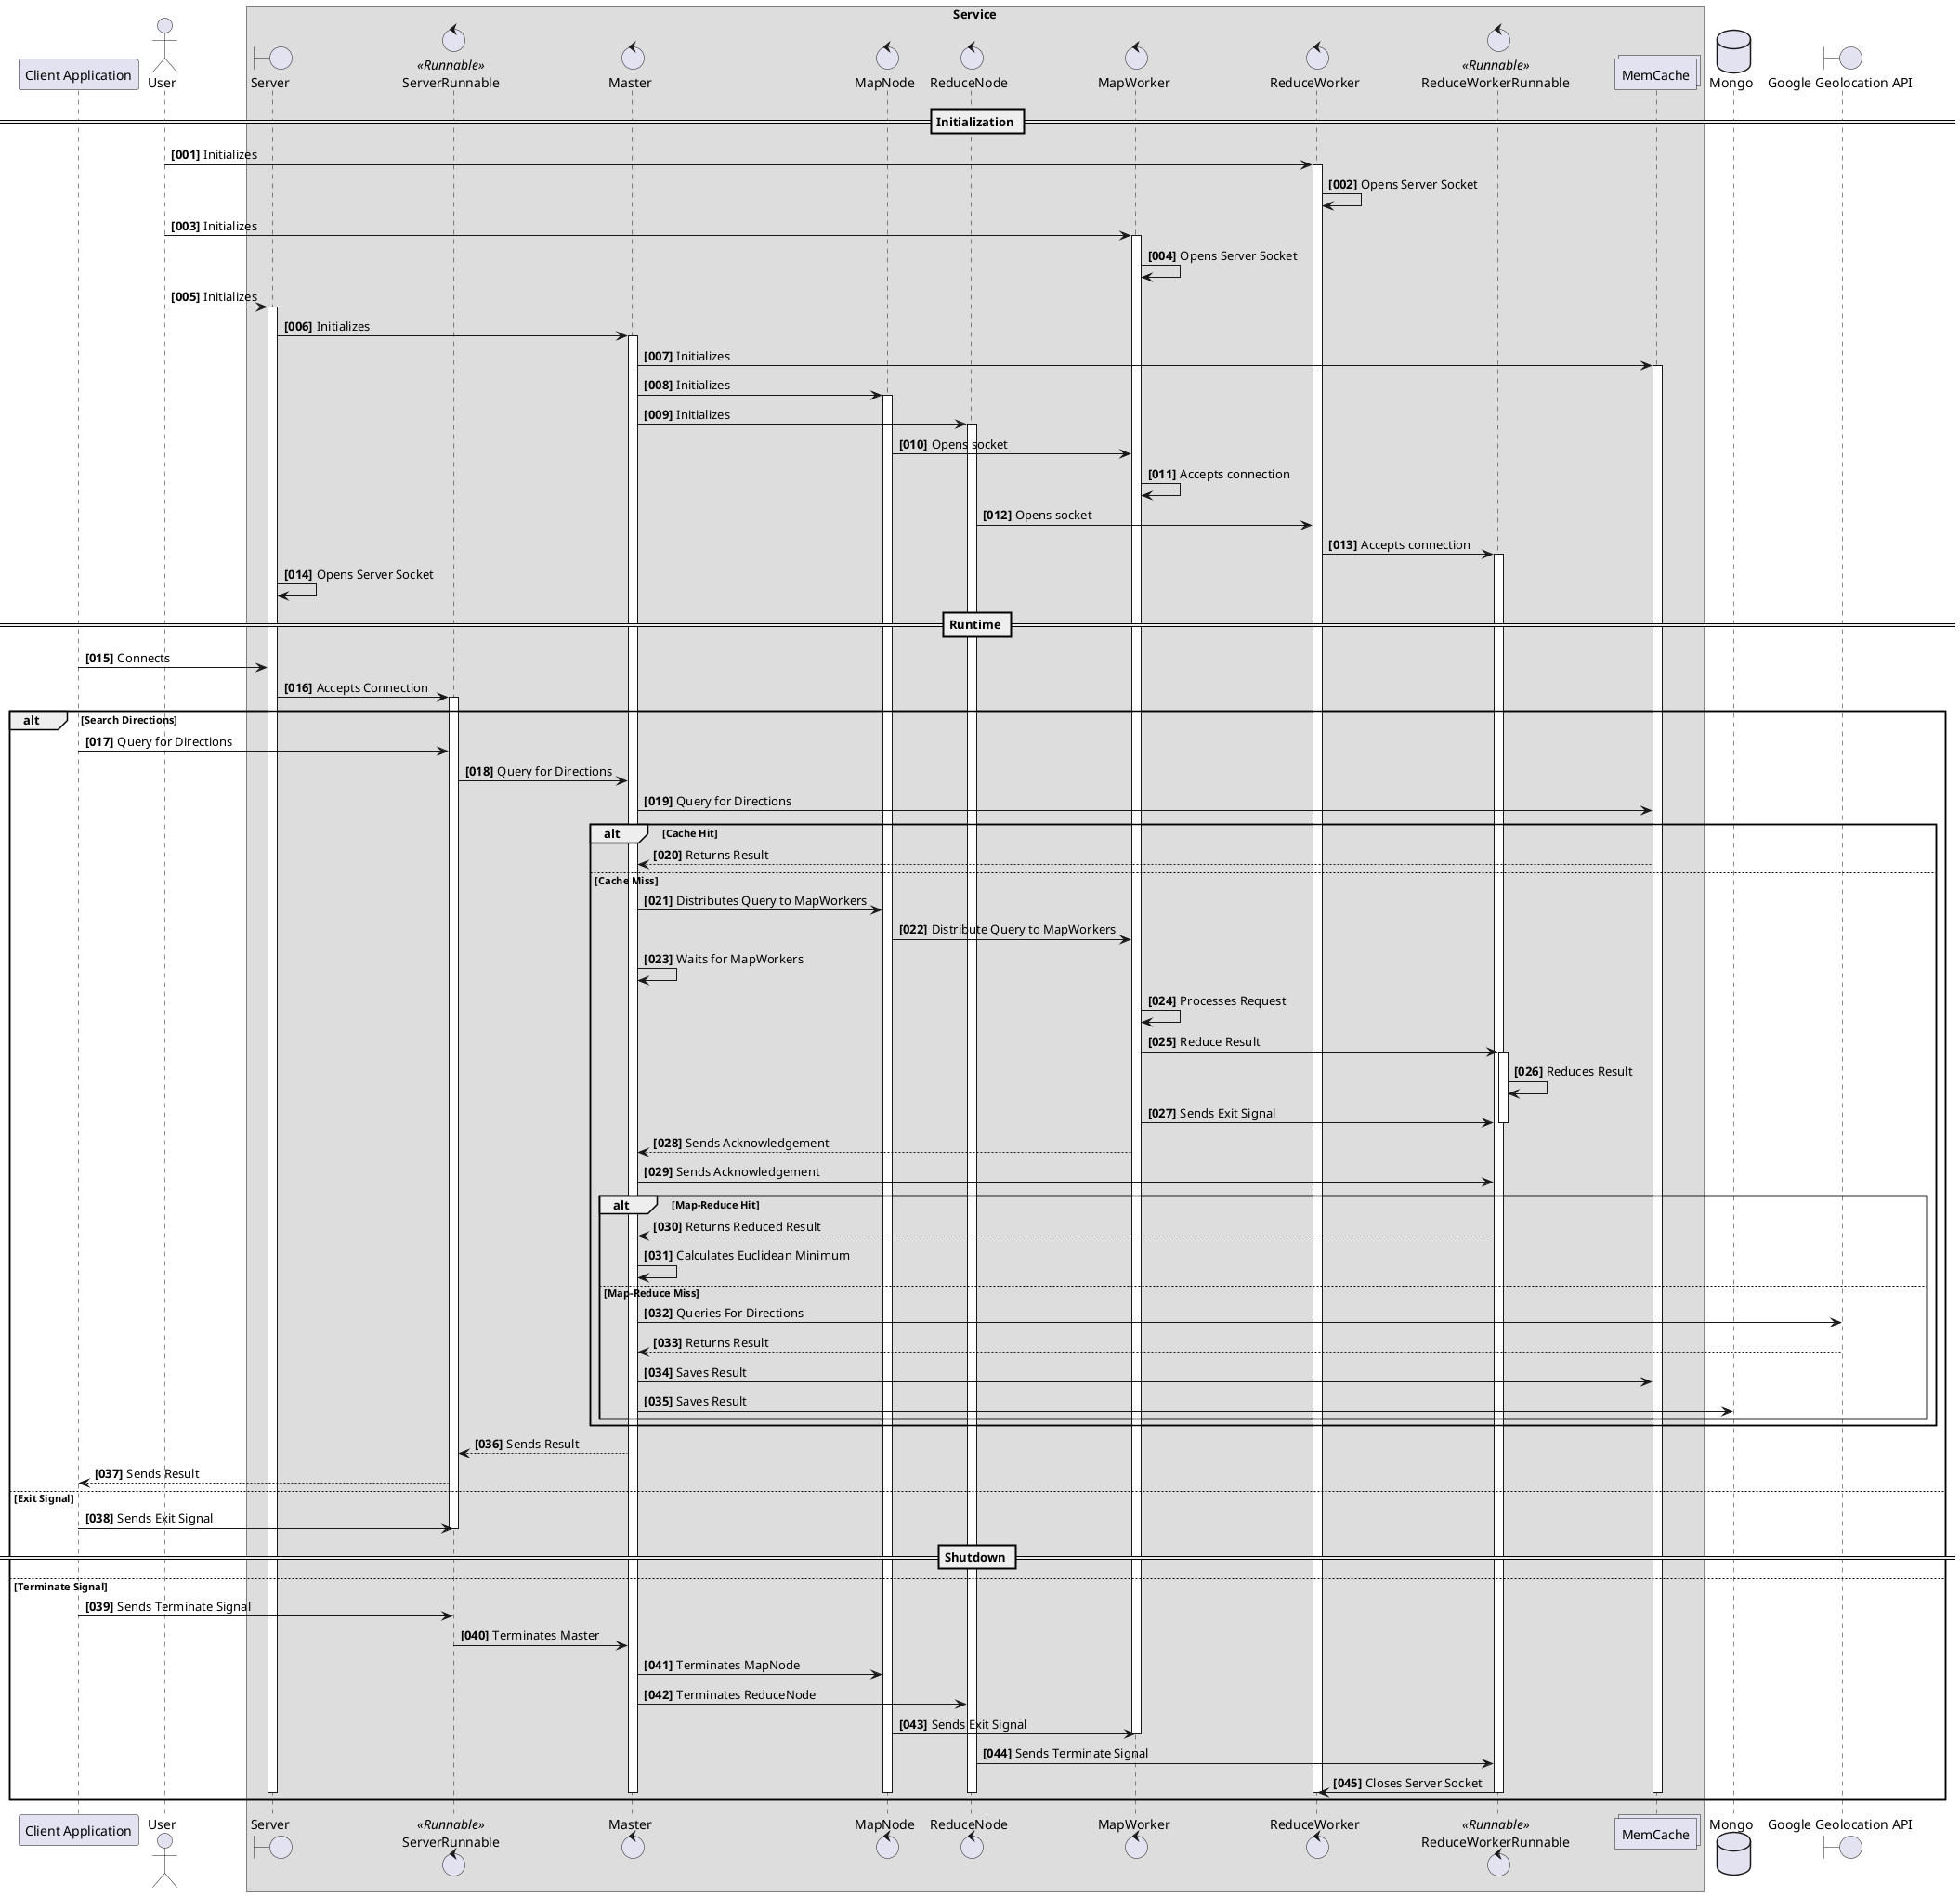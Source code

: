 @startuml
participant "Client Application" as Client
actor User
box Service
boundary Server
control ServerRunnable <<Runnable>>
control Master
control MapNode
control ReduceNode
control MapWorker
control ReduceWorker
control ReduceWorkerRunnable <<Runnable>>
collections MemCache
end box
database Mongo
boundary "Google Geolocation API" as GGA
autonumber "<b>[000]"

== Initialization ==

User -> ReduceWorker : Initializes
activate ReduceWorker

ReduceWorker -> ReduceWorker : Opens Server Socket

User -> MapWorker : Initializes
activate MapWorker

MapWorker -> MapWorker : Opens Server Socket

User -> Server: Initializes
activate Server

Server -> Master : Initializes
activate Master

Master -> MemCache : Initializes
activate MemCache

Master -> MapNode : Initializes
activate MapNode

Master -> ReduceNode : Initializes
activate ReduceNode

MapNode -> MapWorker : Opens socket

MapWorker -> MapWorker : Accepts connection

ReduceNode -> ReduceWorker : Opens socket

ReduceWorker -> ReduceWorkerRunnable : Accepts connection
activate ReduceWorkerRunnable

Server -> Server : Opens Server Socket

== Runtime ==

Client -> Server : Connects

Server -> ServerRunnable : Accepts Connection
activate ServerRunnable

alt Search Directions

Client -> ServerRunnable : Query for Directions

ServerRunnable -> Master : Query for Directions

Master -> MemCache : Query for Directions

alt Cache Hit

MemCache --> Master : Returns Result

else Cache Miss

Master -> MapNode : Distributes Query to MapWorkers

MapNode -> MapWorker : Distribute Query to MapWorkers

Master -> Master : Waits for MapWorkers

MapWorker -> MapWorker : Processes Request

MapWorker -> ReduceWorkerRunnable : Reduce Result
activate ReduceWorkerRunnable

ReduceWorkerRunnable -> ReduceWorkerRunnable : Reduces Result

MapWorker -> ReduceWorkerRunnable : Sends Exit Signal
deactivate ReduceWorkerRunnable

MapWorker --> Master : Sends Acknowledgement

Master -> ReduceWorkerRunnable : Sends Acknowledgement

alt Map-Reduce Hit

ReduceWorkerRunnable --> Master : Returns Reduced Result

Master -> Master : Calculates Euclidean Minimum

else Map-Reduce Miss

Master -> GGA : Queries For Directions

GGA --> Master : Returns Result

Master -> MemCache : Saves Result

Master -> Mongo : Saves Result

end

end

Master --> ServerRunnable : Sends Result

ServerRunnable --> Client : Sends Result

else Exit Signal

Client -> ServerRunnable : Sends Exit Signal
deactivate ServerRunnable

== Shutdown ==

else Terminate Signal

Client -> ServerRunnable : Sends Terminate Signal

ServerRunnable -> Master : Terminates Master

Master -> MapNode : Terminates MapNode

Master -> ReduceNode : Terminates ReduceNode

MapNode -> MapWorker : Sends Exit Signal
deactivate MapWorker

ReduceNode -> ReduceWorkerRunnable : Sends Terminate Signal

ReduceWorkerRunnable -> ReduceWorker : Closes Server Socket

deactivate ReduceWorkerRunnable
deactivate ReduceWorker

deactivate ReduceNode
deactivate MapNode
deactivate MemCache
deactivate Master

deactivate ServerRunnable

deactivate Server

end


@enduml
